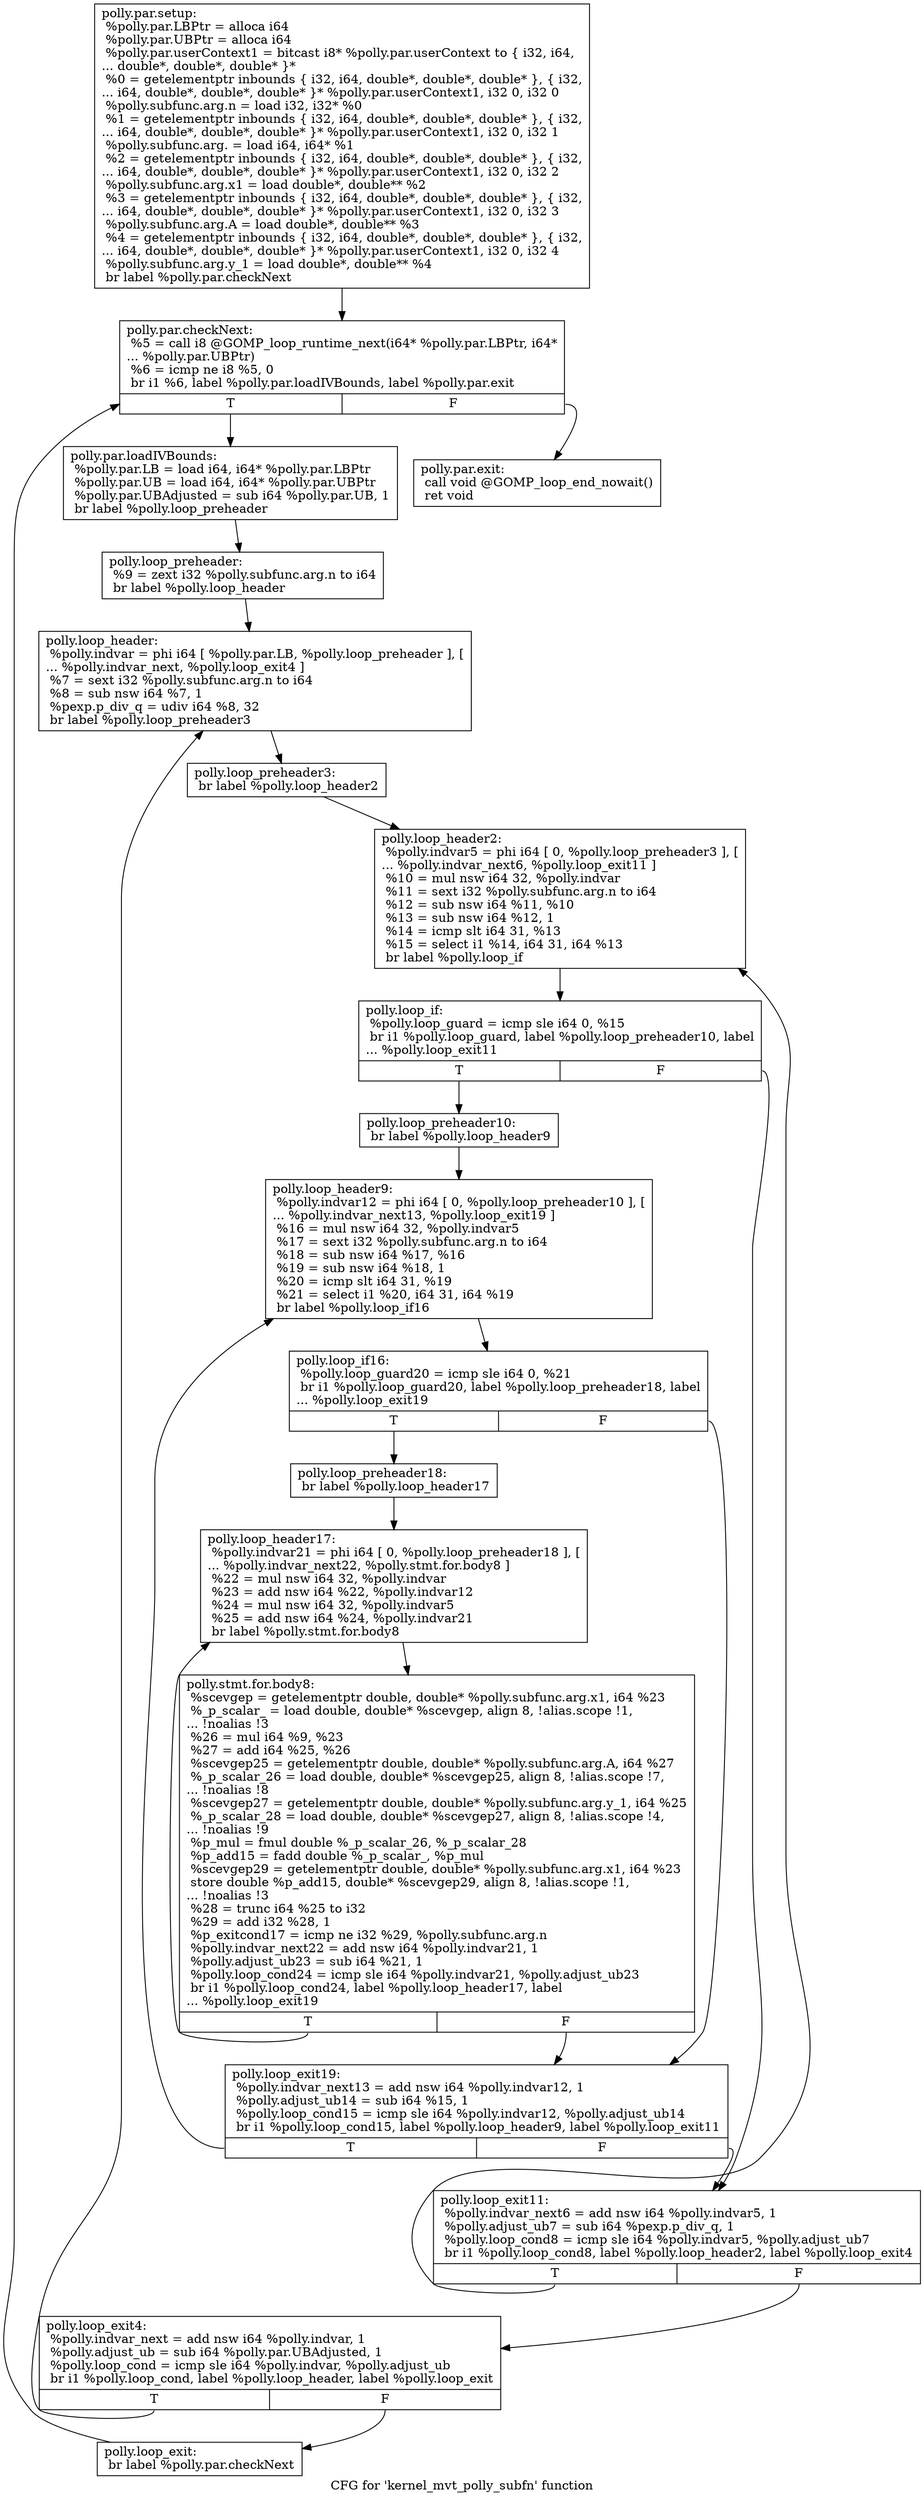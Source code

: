 digraph "CFG for 'kernel_mvt_polly_subfn' function" {
	label="CFG for 'kernel_mvt_polly_subfn' function";

	Node0x7f8339d1a400 [shape=record,label="{polly.par.setup:\l  %polly.par.LBPtr = alloca i64\l  %polly.par.UBPtr = alloca i64\l  %polly.par.userContext1 = bitcast i8* %polly.par.userContext to \{ i32, i64,\l... double*, double*, double* \}*\l  %0 = getelementptr inbounds \{ i32, i64, double*, double*, double* \}, \{ i32,\l... i64, double*, double*, double* \}* %polly.par.userContext1, i32 0, i32 0\l  %polly.subfunc.arg.n = load i32, i32* %0\l  %1 = getelementptr inbounds \{ i32, i64, double*, double*, double* \}, \{ i32,\l... i64, double*, double*, double* \}* %polly.par.userContext1, i32 0, i32 1\l  %polly.subfunc.arg. = load i64, i64* %1\l  %2 = getelementptr inbounds \{ i32, i64, double*, double*, double* \}, \{ i32,\l... i64, double*, double*, double* \}* %polly.par.userContext1, i32 0, i32 2\l  %polly.subfunc.arg.x1 = load double*, double** %2\l  %3 = getelementptr inbounds \{ i32, i64, double*, double*, double* \}, \{ i32,\l... i64, double*, double*, double* \}* %polly.par.userContext1, i32 0, i32 3\l  %polly.subfunc.arg.A = load double*, double** %3\l  %4 = getelementptr inbounds \{ i32, i64, double*, double*, double* \}, \{ i32,\l... i64, double*, double*, double* \}* %polly.par.userContext1, i32 0, i32 4\l  %polly.subfunc.arg.y_1 = load double*, double** %4\l  br label %polly.par.checkNext\l}"];
	Node0x7f8339d1a400 -> Node0x7f8339d1f6e0;
	Node0x7f8339d1f810 [shape=record,label="{polly.par.exit:                                   \l  call void @GOMP_loop_end_nowait()\l  ret void\l}"];
	Node0x7f8339d1f6e0 [shape=record,label="{polly.par.checkNext:                              \l  %5 = call i8 @GOMP_loop_runtime_next(i64* %polly.par.LBPtr, i64*\l... %polly.par.UBPtr)\l  %6 = icmp ne i8 %5, 0\l  br i1 %6, label %polly.par.loadIVBounds, label %polly.par.exit\l|{<s0>T|<s1>F}}"];
	Node0x7f8339d1f6e0:s0 -> Node0x7f8339d1fd80;
	Node0x7f8339d1f6e0:s1 -> Node0x7f8339d1f810;
	Node0x7f8339d1fd80 [shape=record,label="{polly.par.loadIVBounds:                           \l  %polly.par.LB = load i64, i64* %polly.par.LBPtr\l  %polly.par.UB = load i64, i64* %polly.par.UBPtr\l  %polly.par.UBAdjusted = sub i64 %polly.par.UB, 1\l  br label %polly.loop_preheader\l}"];
	Node0x7f8339d1fd80 -> Node0x7f8339d1ff90;
	Node0x7f8339d20210 [shape=record,label="{polly.loop_exit:                                  \l  br label %polly.par.checkNext\l}"];
	Node0x7f8339d20210 -> Node0x7f8339d1f6e0;
	Node0x7f8339d20280 [shape=record,label="{polly.loop_header:                                \l  %polly.indvar = phi i64 [ %polly.par.LB, %polly.loop_preheader ], [\l... %polly.indvar_next, %polly.loop_exit4 ]\l  %7 = sext i32 %polly.subfunc.arg.n to i64\l  %8 = sub nsw i64 %7, 1\l  %pexp.p_div_q = udiv i64 %8, 32\l  br label %polly.loop_preheader3\l}"];
	Node0x7f8339d20280 -> Node0x7f8339d207c0;
	Node0x7f8339d20420 [shape=record,label="{polly.loop_exit4:                                 \l  %polly.indvar_next = add nsw i64 %polly.indvar, 1\l  %polly.adjust_ub = sub i64 %polly.par.UBAdjusted, 1\l  %polly.loop_cond = icmp sle i64 %polly.indvar, %polly.adjust_ub\l  br i1 %polly.loop_cond, label %polly.loop_header, label %polly.loop_exit\l|{<s0>T|<s1>F}}"];
	Node0x7f8339d20420:s0 -> Node0x7f8339d20280;
	Node0x7f8339d20420:s1 -> Node0x7f8339d20210;
	Node0x7f8339d1ff90 [shape=record,label="{polly.loop_preheader:                             \l  %9 = zext i32 %polly.subfunc.arg.n to i64\l  br label %polly.loop_header\l}"];
	Node0x7f8339d1ff90 -> Node0x7f8339d20280;
	Node0x7f8339d20160 [shape=record,label="{polly.loop_header2:                               \l  %polly.indvar5 = phi i64 [ 0, %polly.loop_preheader3 ], [\l... %polly.indvar_next6, %polly.loop_exit11 ]\l  %10 = mul nsw i64 32, %polly.indvar\l  %11 = sext i32 %polly.subfunc.arg.n to i64\l  %12 = sub nsw i64 %11, %10\l  %13 = sub nsw i64 %12, 1\l  %14 = icmp slt i64 31, %13\l  %15 = select i1 %14, i64 31, i64 %13\l  br label %polly.loop_if\l}"];
	Node0x7f8339d20160 -> Node0x7f8339d211b0;
	Node0x7f8339d20d40 [shape=record,label="{polly.loop_exit11:                                \l  %polly.indvar_next6 = add nsw i64 %polly.indvar5, 1\l  %polly.adjust_ub7 = sub i64 %pexp.p_div_q, 1\l  %polly.loop_cond8 = icmp sle i64 %polly.indvar5, %polly.adjust_ub7\l  br i1 %polly.loop_cond8, label %polly.loop_header2, label %polly.loop_exit4\l|{<s0>T|<s1>F}}"];
	Node0x7f8339d20d40:s0 -> Node0x7f8339d20160;
	Node0x7f8339d20d40:s1 -> Node0x7f8339d20420;
	Node0x7f8339d207c0 [shape=record,label="{polly.loop_preheader3:                            \l  br label %polly.loop_header2\l}"];
	Node0x7f8339d207c0 -> Node0x7f8339d20160;
	Node0x7f8339d211b0 [shape=record,label="{polly.loop_if:                                    \l  %polly.loop_guard = icmp sle i64 0, %15\l  br i1 %polly.loop_guard, label %polly.loop_preheader10, label\l... %polly.loop_exit11\l|{<s0>T|<s1>F}}"];
	Node0x7f8339d211b0:s0 -> Node0x7f8339d21220;
	Node0x7f8339d211b0:s1 -> Node0x7f8339d20d40;
	Node0x7f8339d21650 [shape=record,label="{polly.loop_header9:                               \l  %polly.indvar12 = phi i64 [ 0, %polly.loop_preheader10 ], [\l... %polly.indvar_next13, %polly.loop_exit19 ]\l  %16 = mul nsw i64 32, %polly.indvar5\l  %17 = sext i32 %polly.subfunc.arg.n to i64\l  %18 = sub nsw i64 %17, %16\l  %19 = sub nsw i64 %18, 1\l  %20 = icmp slt i64 31, %19\l  %21 = select i1 %20, i64 31, i64 %19\l  br label %polly.loop_if16\l}"];
	Node0x7f8339d21650 -> Node0x7f8339d21cb0;
	Node0x7f8339d21790 [shape=record,label="{polly.loop_exit19:                                \l  %polly.indvar_next13 = add nsw i64 %polly.indvar12, 1\l  %polly.adjust_ub14 = sub i64 %15, 1\l  %polly.loop_cond15 = icmp sle i64 %polly.indvar12, %polly.adjust_ub14\l  br i1 %polly.loop_cond15, label %polly.loop_header9, label %polly.loop_exit11\l|{<s0>T|<s1>F}}"];
	Node0x7f8339d21790:s0 -> Node0x7f8339d21650;
	Node0x7f8339d21790:s1 -> Node0x7f8339d20d40;
	Node0x7f8339d21220 [shape=record,label="{polly.loop_preheader10:                           \l  br label %polly.loop_header9\l}"];
	Node0x7f8339d21220 -> Node0x7f8339d21650;
	Node0x7f8339d21cb0 [shape=record,label="{polly.loop_if16:                                  \l  %polly.loop_guard20 = icmp sle i64 0, %21\l  br i1 %polly.loop_guard20, label %polly.loop_preheader18, label\l... %polly.loop_exit19\l|{<s0>T|<s1>F}}"];
	Node0x7f8339d21cb0:s0 -> Node0x7f8339d21d00;
	Node0x7f8339d21cb0:s1 -> Node0x7f8339d21790;
	Node0x7f8339d220c0 [shape=record,label="{polly.loop_header17:                              \l  %polly.indvar21 = phi i64 [ 0, %polly.loop_preheader18 ], [\l... %polly.indvar_next22, %polly.stmt.for.body8 ]\l  %22 = mul nsw i64 32, %polly.indvar\l  %23 = add nsw i64 %22, %polly.indvar12\l  %24 = mul nsw i64 32, %polly.indvar5\l  %25 = add nsw i64 %24, %polly.indvar21\l  br label %polly.stmt.for.body8\l}"];
	Node0x7f8339d220c0 -> Node0x7f8339d22200;
	Node0x7f8339d22200 [shape=record,label="{polly.stmt.for.body8:                             \l  %scevgep = getelementptr double, double* %polly.subfunc.arg.x1, i64 %23\l  %_p_scalar_ = load double, double* %scevgep, align 8, !alias.scope !1,\l... !noalias !3\l  %26 = mul i64 %9, %23\l  %27 = add i64 %25, %26\l  %scevgep25 = getelementptr double, double* %polly.subfunc.arg.A, i64 %27\l  %_p_scalar_26 = load double, double* %scevgep25, align 8, !alias.scope !7,\l... !noalias !8\l  %scevgep27 = getelementptr double, double* %polly.subfunc.arg.y_1, i64 %25\l  %_p_scalar_28 = load double, double* %scevgep27, align 8, !alias.scope !4,\l... !noalias !9\l  %p_mul = fmul double %_p_scalar_26, %_p_scalar_28\l  %p_add15 = fadd double %_p_scalar_, %p_mul\l  %scevgep29 = getelementptr double, double* %polly.subfunc.arg.x1, i64 %23\l  store double %p_add15, double* %scevgep29, align 8, !alias.scope !1,\l... !noalias !3\l  %28 = trunc i64 %25 to i32\l  %29 = add i32 %28, 1\l  %p_exitcond17 = icmp ne i32 %29, %polly.subfunc.arg.n\l  %polly.indvar_next22 = add nsw i64 %polly.indvar21, 1\l  %polly.adjust_ub23 = sub i64 %21, 1\l  %polly.loop_cond24 = icmp sle i64 %polly.indvar21, %polly.adjust_ub23\l  br i1 %polly.loop_cond24, label %polly.loop_header17, label\l... %polly.loop_exit19\l|{<s0>T|<s1>F}}"];
	Node0x7f8339d22200:s0 -> Node0x7f8339d220c0;
	Node0x7f8339d22200:s1 -> Node0x7f8339d21790;
	Node0x7f8339d21d00 [shape=record,label="{polly.loop_preheader18:                           \l  br label %polly.loop_header17\l}"];
	Node0x7f8339d21d00 -> Node0x7f8339d220c0;
}
